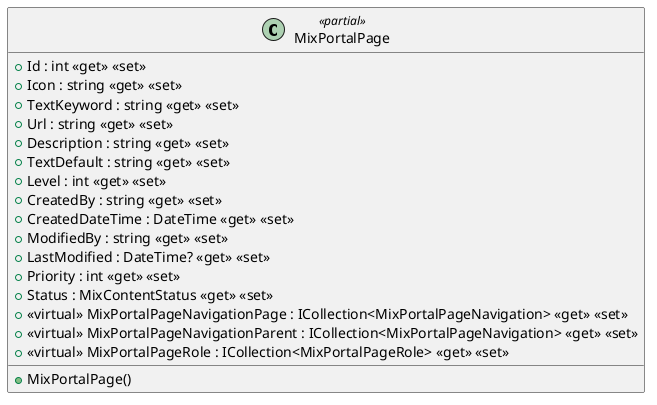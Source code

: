 @startuml
class MixPortalPage <<partial>> {
    + MixPortalPage()
    + Id : int <<get>> <<set>>
    + Icon : string <<get>> <<set>>
    + TextKeyword : string <<get>> <<set>>
    + Url : string <<get>> <<set>>
    + Description : string <<get>> <<set>>
    + TextDefault : string <<get>> <<set>>
    + Level : int <<get>> <<set>>
    + CreatedBy : string <<get>> <<set>>
    + CreatedDateTime : DateTime <<get>> <<set>>
    + ModifiedBy : string <<get>> <<set>>
    + LastModified : DateTime? <<get>> <<set>>
    + Priority : int <<get>> <<set>>
    + Status : MixContentStatus <<get>> <<set>>
    + <<virtual>> MixPortalPageNavigationPage : ICollection<MixPortalPageNavigation> <<get>> <<set>>
    + <<virtual>> MixPortalPageNavigationParent : ICollection<MixPortalPageNavigation> <<get>> <<set>>
    + <<virtual>> MixPortalPageRole : ICollection<MixPortalPageRole> <<get>> <<set>>
}
@enduml
